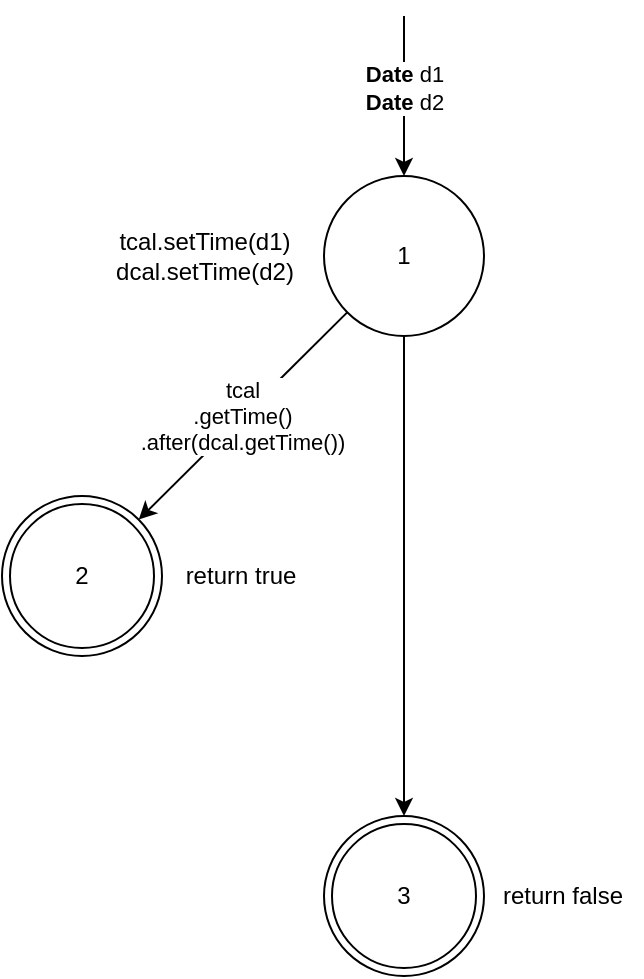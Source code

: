 <mxfile version="14.4.4" type="github">
  <diagram id="vwgKSmRIo_Ues2hE1JJ-" name="Page-1">
    <mxGraphModel dx="595" dy="804" grid="1" gridSize="10" guides="1" tooltips="1" connect="1" arrows="1" fold="1" page="1" pageScale="1" pageWidth="827" pageHeight="1169" math="0" shadow="0">
      <root>
        <mxCell id="0" />
        <mxCell id="1" parent="0" />
        <mxCell id="ew-RNvsa-7Ur00uTDpbD-1" value="tcal&lt;br&gt;.getTime()&lt;br&gt;.after(dcal.getTime())" style="edgeStyle=none;rounded=0;orthogonalLoop=1;jettySize=auto;html=1;" parent="1" source="ew-RNvsa-7Ur00uTDpbD-3" target="ew-RNvsa-7Ur00uTDpbD-7" edge="1">
          <mxGeometry relative="1" as="geometry" />
        </mxCell>
        <mxCell id="ew-RNvsa-7Ur00uTDpbD-2" value="" style="edgeStyle=none;rounded=0;orthogonalLoop=1;jettySize=auto;html=1;" parent="1" source="ew-RNvsa-7Ur00uTDpbD-3" target="ew-RNvsa-7Ur00uTDpbD-5" edge="1">
          <mxGeometry relative="1" as="geometry" />
        </mxCell>
        <mxCell id="ew-RNvsa-7Ur00uTDpbD-3" value="1" style="ellipse;whiteSpace=wrap;html=1;aspect=fixed;" parent="1" vertex="1">
          <mxGeometry x="1201" y="120" width="80" height="80" as="geometry" />
        </mxCell>
        <mxCell id="ew-RNvsa-7Ur00uTDpbD-4" value="&lt;b&gt;Date &lt;/b&gt;d1&lt;br&gt;&lt;b&gt;Date &lt;/b&gt;d2" style="endArrow=classic;html=1;entryX=0.5;entryY=0;entryDx=0;entryDy=0;" parent="1" target="ew-RNvsa-7Ur00uTDpbD-3" edge="1">
          <mxGeometry x="-0.111" width="50" height="50" relative="1" as="geometry">
            <mxPoint x="1241" y="40" as="sourcePoint" />
            <mxPoint x="430" y="130" as="targetPoint" />
            <mxPoint as="offset" />
          </mxGeometry>
        </mxCell>
        <mxCell id="ew-RNvsa-7Ur00uTDpbD-5" value="3" style="ellipse;shape=doubleEllipse;whiteSpace=wrap;html=1;aspect=fixed;" parent="1" vertex="1">
          <mxGeometry x="1201" y="440" width="80" height="80" as="geometry" />
        </mxCell>
        <mxCell id="ew-RNvsa-7Ur00uTDpbD-7" value="2" style="ellipse;shape=doubleEllipse;whiteSpace=wrap;html=1;aspect=fixed;" parent="1" vertex="1">
          <mxGeometry x="1040" y="280" width="80" height="80" as="geometry" />
        </mxCell>
        <mxCell id="ew-RNvsa-7Ur00uTDpbD-8" value="tcal.setTime(d1)&lt;br&gt;dcal.setTime(d2)" style="text;html=1;strokeColor=none;fillColor=none;align=center;verticalAlign=middle;whiteSpace=wrap;rounded=0;" parent="1" vertex="1">
          <mxGeometry x="1082" y="140" width="119" height="40" as="geometry" />
        </mxCell>
        <mxCell id="ew-RNvsa-7Ur00uTDpbD-9" value="return false" style="text;html=1;strokeColor=none;fillColor=none;align=center;verticalAlign=middle;whiteSpace=wrap;rounded=0;" parent="1" vertex="1">
          <mxGeometry x="1281" y="470" width="79" height="20" as="geometry" />
        </mxCell>
        <mxCell id="uqKZguw8mDDYcJdmDCvS-1" value="return true" style="text;html=1;strokeColor=none;fillColor=none;align=center;verticalAlign=middle;whiteSpace=wrap;rounded=0;" vertex="1" parent="1">
          <mxGeometry x="1120" y="310" width="79" height="20" as="geometry" />
        </mxCell>
      </root>
    </mxGraphModel>
  </diagram>
</mxfile>
